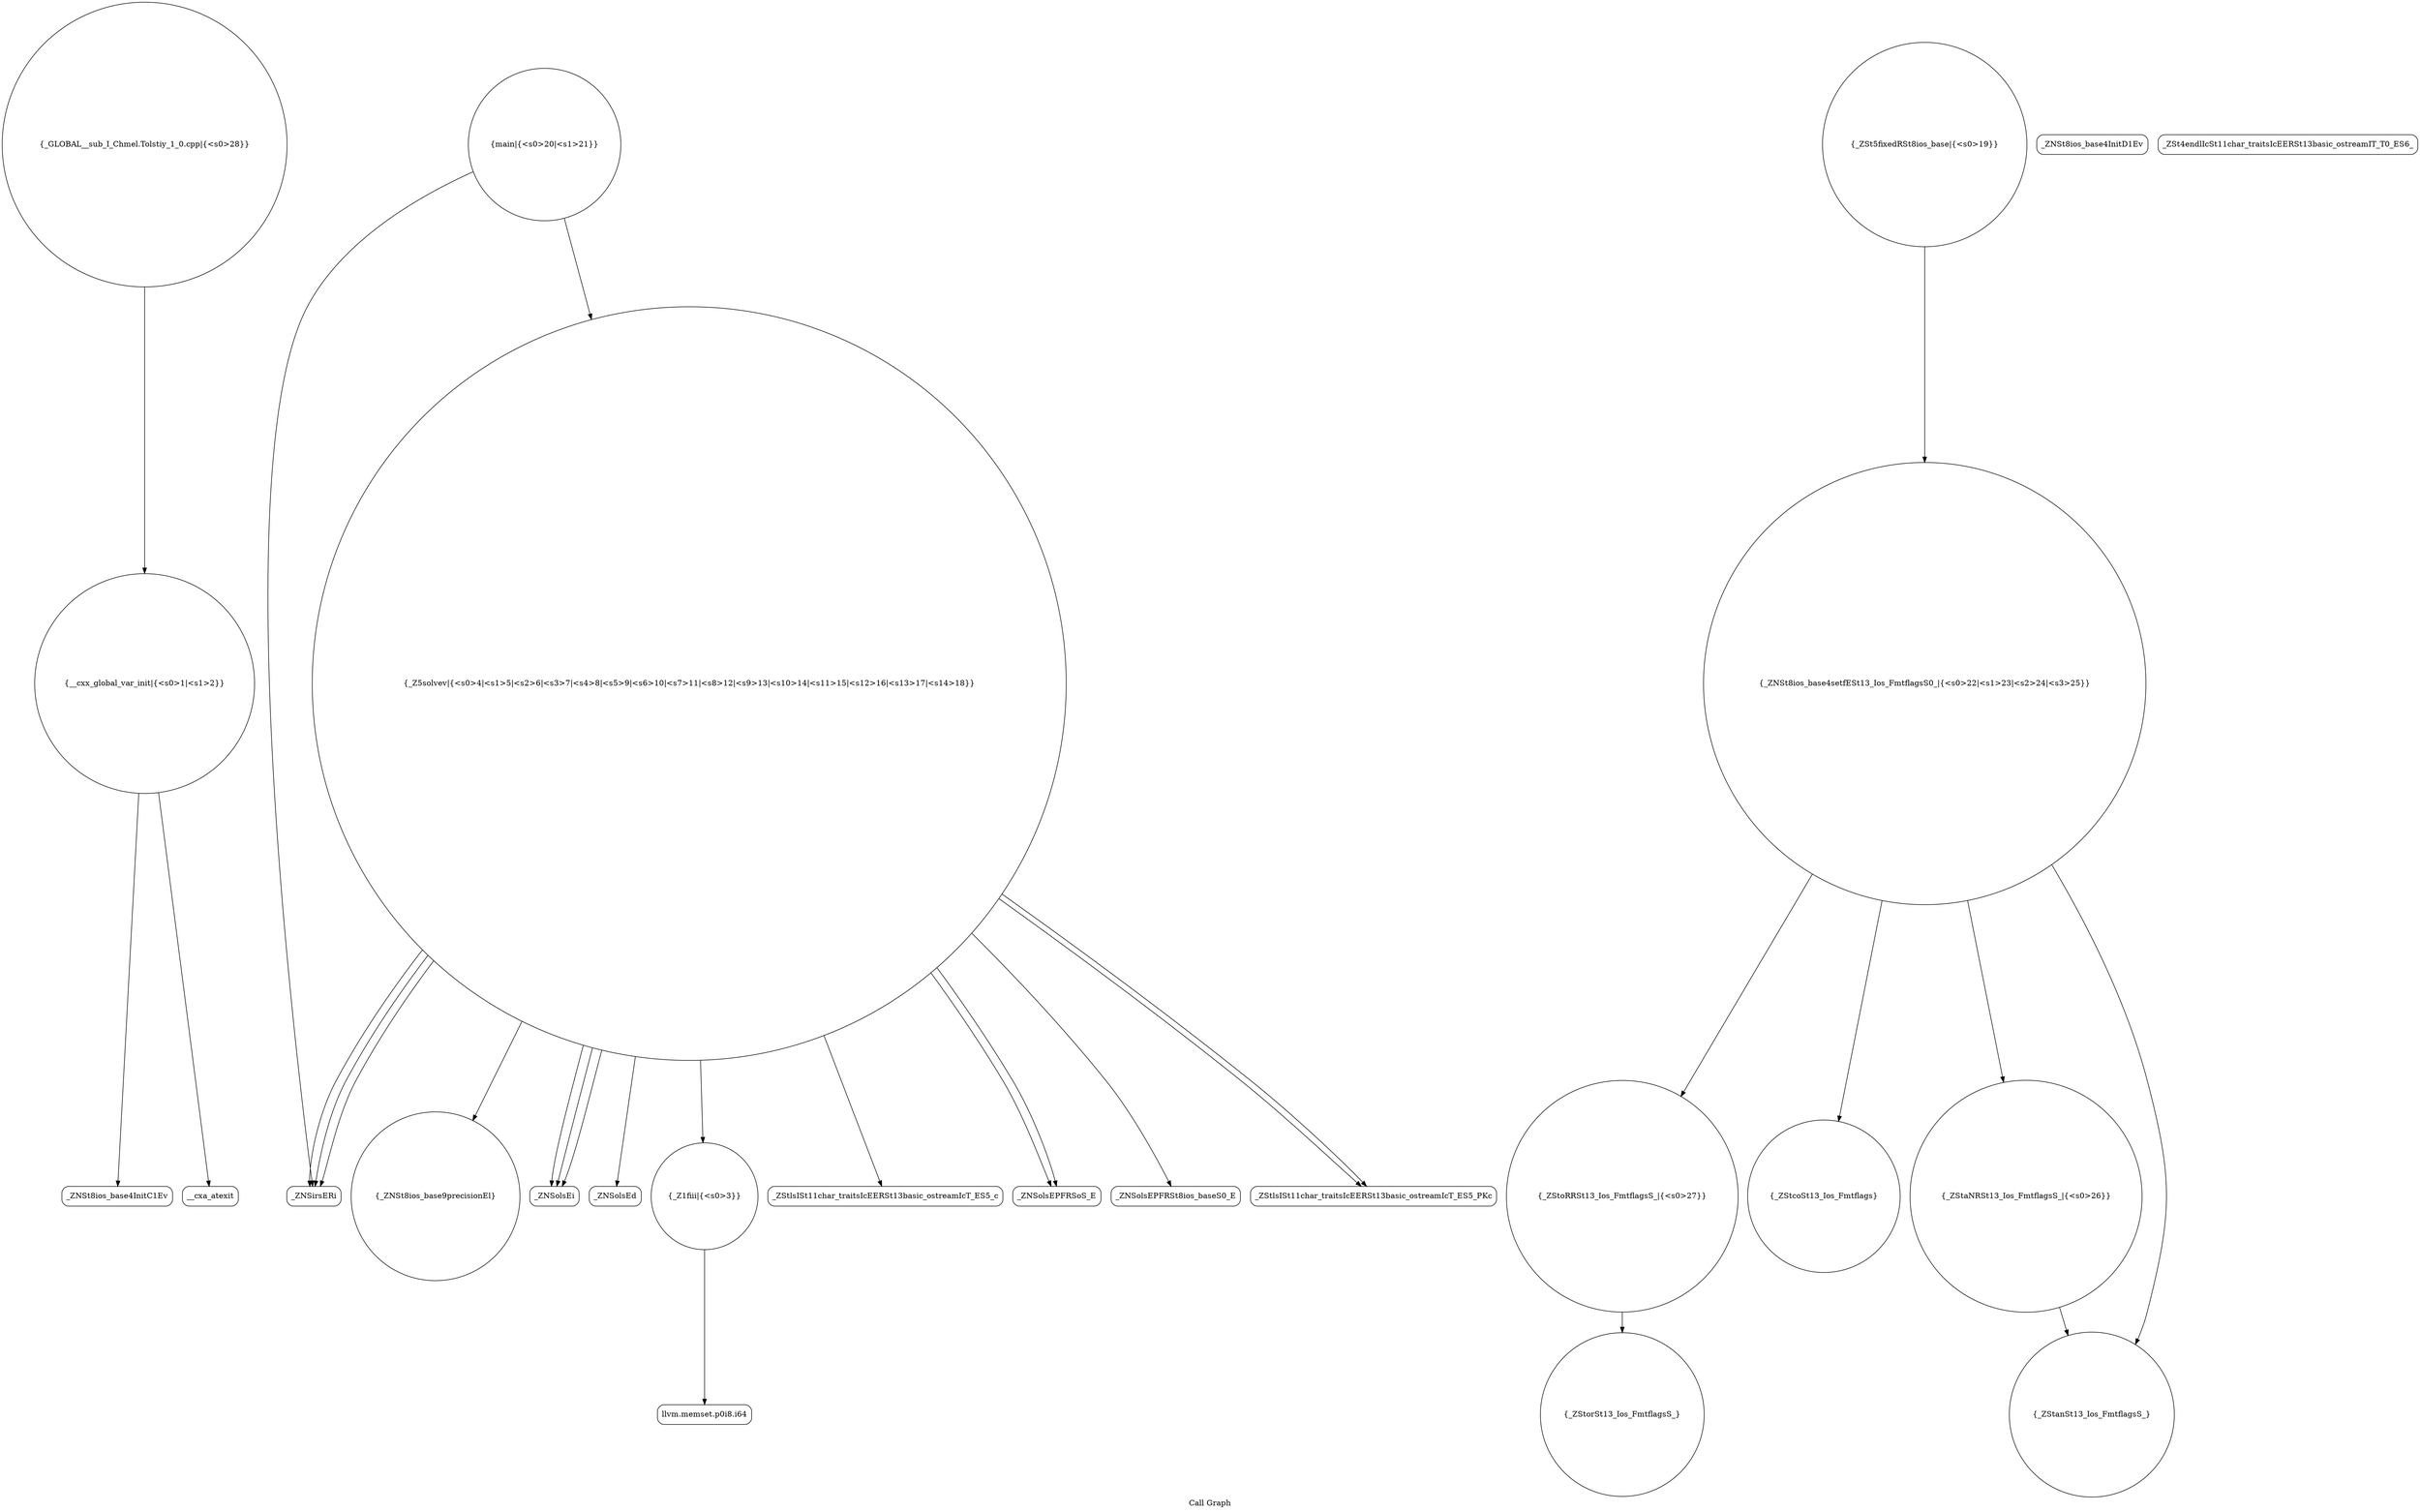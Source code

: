 digraph "Call Graph" {
	label="Call Graph";

	Node0x560f209f7b30 [shape=record,shape=circle,label="{__cxx_global_var_init|{<s0>1|<s1>2}}"];
	Node0x560f209f7b30:s0 -> Node0x560f209f7fc0[color=black];
	Node0x560f209f7b30:s1 -> Node0x560f209f80c0[color=black];
	Node0x560f209f82c0 [shape=record,shape=Mrecord,label="{_ZNSirsERi}"];
	Node0x560f209f8640 [shape=record,shape=circle,label="{_ZNSt8ios_base9precisionEl}"];
	Node0x560f209f89c0 [shape=record,shape=circle,label="{_ZStoRRSt13_Ios_FmtflagsS_|{<s0>27}}"];
	Node0x560f209f89c0:s0 -> Node0x560f209f8ac0[color=black];
	Node0x560f209f8040 [shape=record,shape=Mrecord,label="{_ZNSt8ios_base4InitD1Ev}"];
	Node0x560f209f83c0 [shape=record,shape=Mrecord,label="{_ZNSolsEi}"];
	Node0x560f209f8740 [shape=record,shape=Mrecord,label="{_ZNSolsEd}"];
	Node0x560f209f8ac0 [shape=record,shape=circle,label="{_ZStorSt13_Ios_FmtflagsS_}"];
	Node0x560f209f8140 [shape=record,shape=circle,label="{_Z1fiii|{<s0>3}}"];
	Node0x560f209f8140:s0 -> Node0x560f209f81c0[color=black];
	Node0x560f209f84c0 [shape=record,shape=Mrecord,label="{_ZSt4endlIcSt11char_traitsIcEERSt13basic_ostreamIT_T0_ES6_}"];
	Node0x560f209f8840 [shape=record,shape=circle,label="{_ZNSt8ios_base4setfESt13_Ios_FmtflagsS0_|{<s0>22|<s1>23|<s2>24|<s3>25}}"];
	Node0x560f209f8840:s0 -> Node0x560f209f8940[color=black];
	Node0x560f209f8840:s1 -> Node0x560f209f88c0[color=black];
	Node0x560f209f8840:s2 -> Node0x560f209f8a40[color=black];
	Node0x560f209f8840:s3 -> Node0x560f209f89c0[color=black];
	Node0x560f209f8240 [shape=record,shape=circle,label="{_Z5solvev|{<s0>4|<s1>5|<s2>6|<s3>7|<s4>8|<s5>9|<s6>10|<s7>11|<s8>12|<s9>13|<s10>14|<s11>15|<s12>16|<s13>17|<s14>18}}"];
	Node0x560f209f8240:s0 -> Node0x560f209f82c0[color=black];
	Node0x560f209f8240:s1 -> Node0x560f209f82c0[color=black];
	Node0x560f209f8240:s2 -> Node0x560f209f82c0[color=black];
	Node0x560f209f8240:s3 -> Node0x560f209f83c0[color=black];
	Node0x560f209f8240:s4 -> Node0x560f209f8340[color=black];
	Node0x560f209f8240:s5 -> Node0x560f209f83c0[color=black];
	Node0x560f209f8240:s6 -> Node0x560f209f8440[color=black];
	Node0x560f209f8240:s7 -> Node0x560f209f8140[color=black];
	Node0x560f209f8240:s8 -> Node0x560f209f8540[color=black];
	Node0x560f209f8240:s9 -> Node0x560f209f8640[color=black];
	Node0x560f209f8240:s10 -> Node0x560f209f86c0[color=black];
	Node0x560f209f8240:s11 -> Node0x560f209f83c0[color=black];
	Node0x560f209f8240:s12 -> Node0x560f209f86c0[color=black];
	Node0x560f209f8240:s13 -> Node0x560f209f8740[color=black];
	Node0x560f209f8240:s14 -> Node0x560f209f8440[color=black];
	Node0x560f209f85c0 [shape=record,shape=circle,label="{_ZSt5fixedRSt8ios_base|{<s0>19}}"];
	Node0x560f209f85c0:s0 -> Node0x560f209f8840[color=black];
	Node0x560f209f8940 [shape=record,shape=circle,label="{_ZStcoSt13_Ios_Fmtflags}"];
	Node0x560f209f7fc0 [shape=record,shape=Mrecord,label="{_ZNSt8ios_base4InitC1Ev}"];
	Node0x560f209f8340 [shape=record,shape=Mrecord,label="{_ZStlsISt11char_traitsIcEERSt13basic_ostreamIcT_ES5_c}"];
	Node0x560f209f86c0 [shape=record,shape=Mrecord,label="{_ZStlsISt11char_traitsIcEERSt13basic_ostreamIcT_ES5_PKc}"];
	Node0x560f209f8a40 [shape=record,shape=circle,label="{_ZStanSt13_Ios_FmtflagsS_}"];
	Node0x560f209f80c0 [shape=record,shape=Mrecord,label="{__cxa_atexit}"];
	Node0x560f209f8440 [shape=record,shape=Mrecord,label="{_ZNSolsEPFRSoS_E}"];
	Node0x560f209f87c0 [shape=record,shape=circle,label="{main|{<s0>20|<s1>21}}"];
	Node0x560f209f87c0:s0 -> Node0x560f209f82c0[color=black];
	Node0x560f209f87c0:s1 -> Node0x560f209f8240[color=black];
	Node0x560f209f8b40 [shape=record,shape=circle,label="{_GLOBAL__sub_I_Chmel.Tolstiy_1_0.cpp|{<s0>28}}"];
	Node0x560f209f8b40:s0 -> Node0x560f209f7b30[color=black];
	Node0x560f209f81c0 [shape=record,shape=Mrecord,label="{llvm.memset.p0i8.i64}"];
	Node0x560f209f8540 [shape=record,shape=Mrecord,label="{_ZNSolsEPFRSt8ios_baseS0_E}"];
	Node0x560f209f88c0 [shape=record,shape=circle,label="{_ZStaNRSt13_Ios_FmtflagsS_|{<s0>26}}"];
	Node0x560f209f88c0:s0 -> Node0x560f209f8a40[color=black];
}
